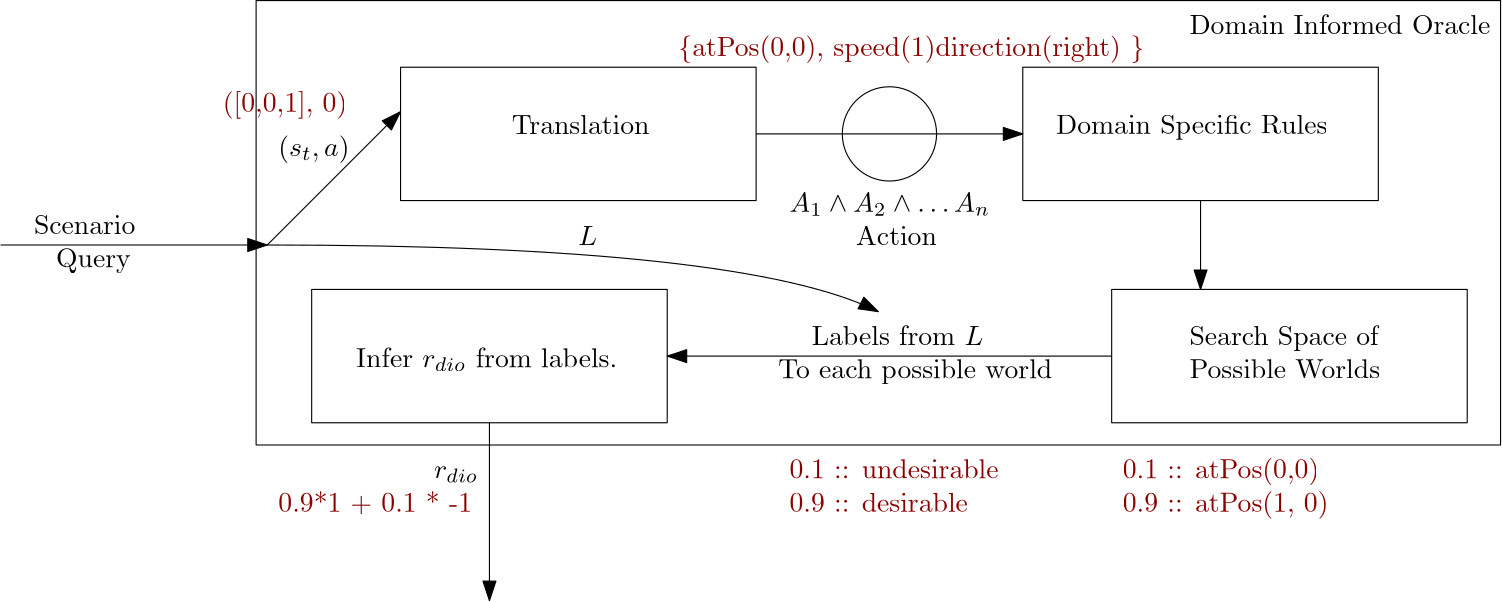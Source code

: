 <?xml version="1.0"?>
<!DOCTYPE ipe SYSTEM "ipe.dtd">
<ipe version="70218" creator="Ipe 7.2.24">
<info created="D:20211210214123" modified="D:20221102193523"/>
<ipestyle name="basic">
<symbol name="arrow/arc(spx)">
<path stroke="sym-stroke" fill="sym-stroke" pen="sym-pen">
0 0 m
-1 0.333 l
-1 -0.333 l
h
</path>
</symbol>
<symbol name="arrow/farc(spx)">
<path stroke="sym-stroke" fill="white" pen="sym-pen">
0 0 m
-1 0.333 l
-1 -0.333 l
h
</path>
</symbol>
<symbol name="arrow/ptarc(spx)">
<path stroke="sym-stroke" fill="sym-stroke" pen="sym-pen">
0 0 m
-1 0.333 l
-0.8 0 l
-1 -0.333 l
h
</path>
</symbol>
<symbol name="arrow/fptarc(spx)">
<path stroke="sym-stroke" fill="white" pen="sym-pen">
0 0 m
-1 0.333 l
-0.8 0 l
-1 -0.333 l
h
</path>
</symbol>
<symbol name="mark/circle(sx)" transformations="translations">
<path fill="sym-stroke">
0.6 0 0 0.6 0 0 e
0.4 0 0 0.4 0 0 e
</path>
</symbol>
<symbol name="mark/disk(sx)" transformations="translations">
<path fill="sym-stroke">
0.6 0 0 0.6 0 0 e
</path>
</symbol>
<symbol name="mark/fdisk(sfx)" transformations="translations">
<group>
<path fill="sym-fill">
0.5 0 0 0.5 0 0 e
</path>
<path fill="sym-stroke" fillrule="eofill">
0.6 0 0 0.6 0 0 e
0.4 0 0 0.4 0 0 e
</path>
</group>
</symbol>
<symbol name="mark/box(sx)" transformations="translations">
<path fill="sym-stroke" fillrule="eofill">
-0.6 -0.6 m
0.6 -0.6 l
0.6 0.6 l
-0.6 0.6 l
h
-0.4 -0.4 m
0.4 -0.4 l
0.4 0.4 l
-0.4 0.4 l
h
</path>
</symbol>
<symbol name="mark/square(sx)" transformations="translations">
<path fill="sym-stroke">
-0.6 -0.6 m
0.6 -0.6 l
0.6 0.6 l
-0.6 0.6 l
h
</path>
</symbol>
<symbol name="mark/fsquare(sfx)" transformations="translations">
<group>
<path fill="sym-fill">
-0.5 -0.5 m
0.5 -0.5 l
0.5 0.5 l
-0.5 0.5 l
h
</path>
<path fill="sym-stroke" fillrule="eofill">
-0.6 -0.6 m
0.6 -0.6 l
0.6 0.6 l
-0.6 0.6 l
h
-0.4 -0.4 m
0.4 -0.4 l
0.4 0.4 l
-0.4 0.4 l
h
</path>
</group>
</symbol>
<symbol name="mark/cross(sx)" transformations="translations">
<group>
<path fill="sym-stroke">
-0.43 -0.57 m
0.57 0.43 l
0.43 0.57 l
-0.57 -0.43 l
h
</path>
<path fill="sym-stroke">
-0.43 0.57 m
0.57 -0.43 l
0.43 -0.57 l
-0.57 0.43 l
h
</path>
</group>
</symbol>
<symbol name="arrow/fnormal(spx)">
<path stroke="sym-stroke" fill="white" pen="sym-pen">
0 0 m
-1 0.333 l
-1 -0.333 l
h
</path>
</symbol>
<symbol name="arrow/pointed(spx)">
<path stroke="sym-stroke" fill="sym-stroke" pen="sym-pen">
0 0 m
-1 0.333 l
-0.8 0 l
-1 -0.333 l
h
</path>
</symbol>
<symbol name="arrow/fpointed(spx)">
<path stroke="sym-stroke" fill="white" pen="sym-pen">
0 0 m
-1 0.333 l
-0.8 0 l
-1 -0.333 l
h
</path>
</symbol>
<symbol name="arrow/linear(spx)">
<path stroke="sym-stroke" pen="sym-pen">
-1 0.333 m
0 0 l
-1 -0.333 l
</path>
</symbol>
<symbol name="arrow/fdouble(spx)">
<path stroke="sym-stroke" fill="white" pen="sym-pen">
0 0 m
-1 0.333 l
-1 -0.333 l
h
-1 0 m
-2 0.333 l
-2 -0.333 l
h
</path>
</symbol>
<symbol name="arrow/double(spx)">
<path stroke="sym-stroke" fill="sym-stroke" pen="sym-pen">
0 0 m
-1 0.333 l
-1 -0.333 l
h
-1 0 m
-2 0.333 l
-2 -0.333 l
h
</path>
</symbol>
<symbol name="arrow/mid-normal(spx)">
<path stroke="sym-stroke" fill="sym-stroke" pen="sym-pen">
0.5 0 m
-0.5 0.333 l
-0.5 -0.333 l
h
</path>
</symbol>
<symbol name="arrow/mid-fnormal(spx)">
<path stroke="sym-stroke" fill="white" pen="sym-pen">
0.5 0 m
-0.5 0.333 l
-0.5 -0.333 l
h
</path>
</symbol>
<symbol name="arrow/mid-pointed(spx)">
<path stroke="sym-stroke" fill="sym-stroke" pen="sym-pen">
0.5 0 m
-0.5 0.333 l
-0.3 0 l
-0.5 -0.333 l
h
</path>
</symbol>
<symbol name="arrow/mid-fpointed(spx)">
<path stroke="sym-stroke" fill="white" pen="sym-pen">
0.5 0 m
-0.5 0.333 l
-0.3 0 l
-0.5 -0.333 l
h
</path>
</symbol>
<symbol name="arrow/mid-double(spx)">
<path stroke="sym-stroke" fill="sym-stroke" pen="sym-pen">
1 0 m
0 0.333 l
0 -0.333 l
h
0 0 m
-1 0.333 l
-1 -0.333 l
h
</path>
</symbol>
<symbol name="arrow/mid-fdouble(spx)">
<path stroke="sym-stroke" fill="white" pen="sym-pen">
1 0 m
0 0.333 l
0 -0.333 l
h
0 0 m
-1 0.333 l
-1 -0.333 l
h
</path>
</symbol>
<anglesize name="22.5 deg" value="22.5"/>
<anglesize name="30 deg" value="30"/>
<anglesize name="45 deg" value="45"/>
<anglesize name="60 deg" value="60"/>
<anglesize name="90 deg" value="90"/>
<arrowsize name="large" value="10"/>
<arrowsize name="small" value="5"/>
<arrowsize name="tiny" value="3"/>
<color name="blue" value="0 0 1"/>
<color name="brown" value="0.647 0.165 0.165"/>
<color name="darkblue" value="0 0 0.545"/>
<color name="darkcyan" value="0 0.545 0.545"/>
<color name="darkgray" value="0.663"/>
<color name="darkgreen" value="0 0.392 0"/>
<color name="darkmagenta" value="0.545 0 0.545"/>
<color name="darkorange" value="1 0.549 0"/>
<color name="darkred" value="0.545 0 0"/>
<color name="gold" value="1 0.843 0"/>
<color name="gray" value="0.745"/>
<color name="green" value="0 1 0"/>
<color name="lightblue" value="0.678 0.847 0.902"/>
<color name="lightcyan" value="0.878 1 1"/>
<color name="lightgray" value="0.827"/>
<color name="lightgreen" value="0.565 0.933 0.565"/>
<color name="lightyellow" value="1 1 0.878"/>
<color name="navy" value="0 0 0.502"/>
<color name="orange" value="1 0.647 0"/>
<color name="pink" value="1 0.753 0.796"/>
<color name="purple" value="0.627 0.125 0.941"/>
<color name="red" value="1 0 0"/>
<color name="seagreen" value="0.18 0.545 0.341"/>
<color name="turquoise" value="0.251 0.878 0.816"/>
<color name="violet" value="0.933 0.51 0.933"/>
<color name="yellow" value="1 1 0"/>
<dashstyle name="dash dot dotted" value="[4 2 1 2 1 2] 0"/>
<dashstyle name="dash dotted" value="[4 2 1 2] 0"/>
<dashstyle name="dashed" value="[4] 0"/>
<dashstyle name="dotted" value="[1 3] 0"/>
<gridsize name="10 pts (~3.5 mm)" value="10"/>
<gridsize name="14 pts (~5 mm)" value="14"/>
<gridsize name="16 pts (~6 mm)" value="16"/>
<gridsize name="20 pts (~7 mm)" value="20"/>
<gridsize name="28 pts (~10 mm)" value="28"/>
<gridsize name="32 pts (~12 mm)" value="32"/>
<gridsize name="4 pts" value="4"/>
<gridsize name="56 pts (~20 mm)" value="56"/>
<gridsize name="8 pts (~3 mm)" value="8"/>
<opacity name="10%" value="0.1"/>
<opacity name="30%" value="0.3"/>
<opacity name="50%" value="0.5"/>
<opacity name="75%" value="0.75"/>
<pen name="fat" value="1.2"/>
<pen name="heavier" value="0.8"/>
<pen name="ultrafat" value="2"/>
<symbolsize name="large" value="5"/>
<symbolsize name="small" value="2"/>
<symbolsize name="tiny" value="1.1"/>
<textsize name="Huge" value="\Huge"/>
<textsize name="LARGE" value="\LARGE"/>
<textsize name="Large" value="\Large"/>
<textsize name="footnote" value="\footnotesize"/>
<textsize name="huge" value="\huge"/>
<textsize name="large" value="\large"/>
<textsize name="small" value="\small"/>
<textsize name="tiny" value="\tiny"/>
<textstyle name="center" begin="\begin{center}" end="\end{center}"/>
<textstyle name="item" begin="\begin{itemize}\item{}" end="\end{itemize}"/>
<textstyle name="itemize" begin="\begin{itemize}" end="\end{itemize}"/>
<tiling name="falling" angle="-60" step="4" width="1"/>
<tiling name="rising" angle="30" step="4" width="1"/>
</ipestyle>
<page>
<layer name="alpha"/>
<view layers="alpha" active="alpha"/>
<path layer="alpha" matrix="1 0 0 1 32 0" stroke="black">
128 768 m
128 720 l
256 720 l
256 768 l
h
</path>
<path stroke="black">
16.9706 0 0 16.9706 336 744 e
</path>
<path matrix="1 0 0 1 -32 0" stroke="black">
416 768 m
416 720 l
544 720 l
544 768 l
h
</path>
<path stroke="black">
416 688 m
416 640 l
544 640 l
544 688 l
h
</path>
<path stroke="black">
256 688 m
256 640 l
128 640 l
128 688 l
h
</path>
<path matrix="1 0 0 1 -4 8" stroke="black">
112 784 m
112 624 l
560 624 l
560 784 l
h
</path>
<path stroke="black" rarrow="normal/normal">
112 704 m
16 704 l
</path>
<path stroke="black" rarrow="normal/normal">
192 576 m
192 640 l
</path>
<path stroke="black" rarrow="normal/normal">
160 752 m
112 704 l
</path>
<path stroke="black" rarrow="normal/normal">
384 744 m
288 744 l
</path>
<path stroke="black" rarrow="normal/normal">
448 688 m
448 720 l
</path>
<path stroke="black" rarrow="normal/normal">
256 664 m
416 664 l
</path>
<text matrix="1 0 0 1 0 -4" transformations="translations" pos="28 712" stroke="black" type="label" width="36.557" height="6.808" depth="0" valign="baseline">Scenario</text>
<text transformations="translations" pos="36 696" stroke="black" type="label" width="26.872" height="6.815" depth="1.93" valign="baseline">Query</text>
<text matrix="1 0 0 1 4 -36" transformations="translations" pos="296 752" stroke="black" type="label" width="72.2" height="6.812" depth="1.49" valign="baseline" style="math">A_1 \wedge A_2 \wedge \dots A_n</text>
<text matrix="1 0 0 1 24 -8" transformations="translations" pos="176 752" stroke="black" type="label" width="49.62" height="6.918" depth="0" valign="baseline">Translation</text>
<text matrix="1 0 0 1 24 -4" transformations="translations" pos="300 708" stroke="black" type="label" width="29.058" height="6.808" depth="0" valign="baseline">Action</text>
<text matrix="1 0 0 1 0 -8" transformations="translations" pos="396 752" stroke="black" type="label" width="97.745" height="6.926" depth="1.93" valign="baseline">Domain Specific Rules</text>
<text matrix="1 0 0 1 12 0" transformations="translations" pos="432 668" stroke="black" type="label" width="68.106" height="6.926" depth="1.93" valign="baseline">Search Space of</text>
<text matrix="1 0 0 1 8 0" transformations="translations" pos="436 656" stroke="black" type="label" width="68.687" height="6.918" depth="0" valign="baseline">Possible Worlds</text>
<text matrix="1 0 0 1 28 -4" transformations="translations" pos="280 672" stroke="black" type="label" width="61.796" height="6.918" depth="0" valign="baseline">Labels from $L$</text>
<path stroke="black" rarrow="normal/normal">
332 680 m
284 704
112 704 c
</path>
<text matrix="1 0 0 1 8 -4" transformations="translations" pos="216 708" stroke="black" type="label" width="6.78" height="6.808" depth="0" valign="baseline" style="math">L</text>
<text matrix="1 0 0 1 24 -4" transformations="translations" pos="272 660" stroke="black" type="label" width="98.658" height="6.926" depth="1.93" valign="baseline">To each possible world</text>
<text matrix="1 0 0 1 52 -32" transformations="translations" pos="64 768" stroke="black" type="label" width="25.62" height="7.473" depth="2.49" valign="baseline" style="math">(s_t, a)</text>
<text matrix="1 0 0 1 44 -16" transformations="translations" pos="400 796" stroke="black" type="label" width="108.399" height="6.918" depth="0" valign="baseline">Domain Informed Oracle</text>
<text transformations="translations" pos="96 752" stroke="darkred" type="label" width="44.832" height="7.473" depth="2.49" valign="baseline">([0,0,1], 0)</text>
<text matrix="1 0 0 1 -44 -12" transformations="translations" pos="304 784" stroke="darkred" type="label" width="167.732" height="7.473" depth="2.49" valign="baseline">\{atPos(0,0), speed(1) \\ 
direction(right) 
\}</text>
<text matrix="1 0 0 1 -80 -32" transformations="translations" pos="368 784" stroke="darkred" type="label" width="0" height="0" depth="0" valign="baseline"></text>
<text matrix="1 0 0 1 -28 -4" transformations="translations" pos="448 624" stroke="darkred" type="label" width="70.763" height="7.473" depth="2.49" valign="baseline">0.1 :: atPos(0,0)</text>
<text matrix="1 0 0 1 -28 0" transformations="translations" pos="448 608" stroke="darkred" type="label" width="77.404" height="7.473" depth="2.49" valign="baseline">0.9 :: atPos(1, 0)
</text>
<text matrix="1 0 0 1 12 -20" transformations="translations" pos="288 640" stroke="darkred" type="label" width="75.356" height="6.918" depth="0" valign="baseline">0.1 :: undesirable</text>
<text matrix="1 0 0 1 -4 -16" transformations="translations" pos="304 624" stroke="darkred" type="label" width="64.287" height="6.918" depth="0" valign="baseline">0.9 :: desirable</text>
<text matrix="1 0 0 1 -12 0" transformations="translations" pos="128 608" stroke="darkred" type="label" width="69.739" height="7.472" depth="0.83" valign="baseline">0.9*1 + 0.1 * -1</text>
<text matrix="1 0 0 1 0 4" transformations="translations" pos="144 656" stroke="black" type="label" width="94.043" height="6.923" depth="1.49" valign="baseline">Infer $r_{dio}$ from labels.</text>
<text matrix="1 0 0 1 16 28" transformations="translations" pos="156 592" stroke="black" type="label" width="15.891" height="4.294" depth="1.49" valign="baseline" style="math">r_{dio}</text>
</page>
</ipe>
